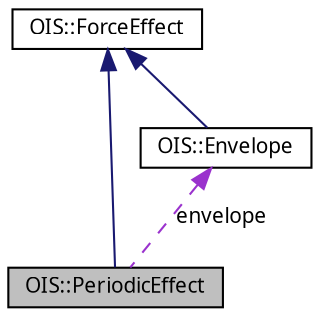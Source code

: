 digraph G
{
  edge [fontname="FreeSans.ttf",fontsize=10,labelfontname="FreeSans.ttf",labelfontsize=10];
  node [fontname="FreeSans.ttf",fontsize=10,shape=record];
  Node1 [label="OIS::PeriodicEffect",height=0.2,width=0.4,color="black", fillcolor="grey75", style="filled" fontcolor="black"];
  Node2 -> Node1 [dir=back,color="midnightblue",fontsize=10,style="solid",fontname="FreeSans.ttf"];
  Node2 [label="OIS::ForceEffect",height=0.2,width=0.4,color="black", fillcolor="white", style="filled",URL="$structOIS_1_1ForceEffect.html"];
  Node3 -> Node1 [dir=back,color="darkorchid3",fontsize=10,style="dashed",label="envelope",fontname="FreeSans.ttf"];
  Node3 [label="OIS::Envelope",height=0.2,width=0.4,color="black", fillcolor="white", style="filled",URL="$structOIS_1_1Envelope.html"];
  Node2 -> Node3 [dir=back,color="midnightblue",fontsize=10,style="solid",fontname="FreeSans.ttf"];
}
